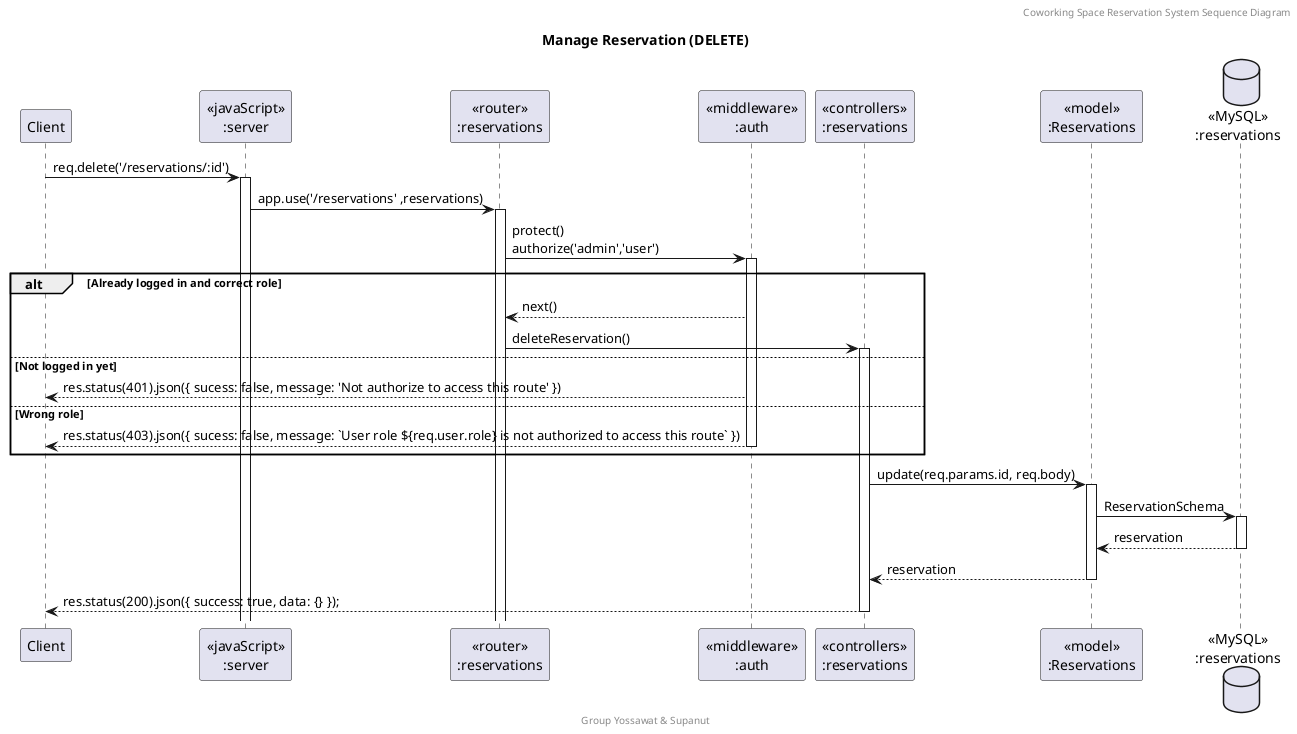 @startuml Manage Reservation (DELETE)

header Coworking Space Reservation System Sequence Diagram
footer Group Yossawat & Supanut
title "Manage Reservation (DELETE)"

participant "Client" as client
participant "<<javaScript>>\n:server" as server
participant "<<router>>\n:reservations" as routerReservations
participant "<<middleware>>\n:auth" as middleware
participant "<<controllers>>\n:reservations" as controllersReservations
participant "<<model>>\n:Reservations" as modelReservation
database "<<MySQL>>\n:reservations" as ReservationsDatabase

client -> server ++:req.delete('/reservations/:id')
server -> routerReservations ++:app.use('/reservations' ,reservations)
routerReservations -> middleware ++:protect()\nauthorize('admin','user')
alt Already logged in and correct role
    middleware --> routerReservations : next()
    routerReservations -> controllersReservations ++: deleteReservation()
else Not logged in yet
    middleware --> client : res.status(401).json({ sucess: false, message: 'Not authorize to access this route' })
else Wrong role
    middleware --> client --: res.status(403).json({ sucess: false, message: `User role ${req.user.role} is not authorized to access this route` })
end
controllersReservations -> modelReservation ++: update(req.params.id, req.body)
modelReservation -> ReservationsDatabase ++: ReservationSchema
ReservationsDatabase --> modelReservation --: reservation
controllersReservations <-- modelReservation --: reservation
controllersReservations --> client --: res.status(200).json({ success: true, data: {} });

@enduml

